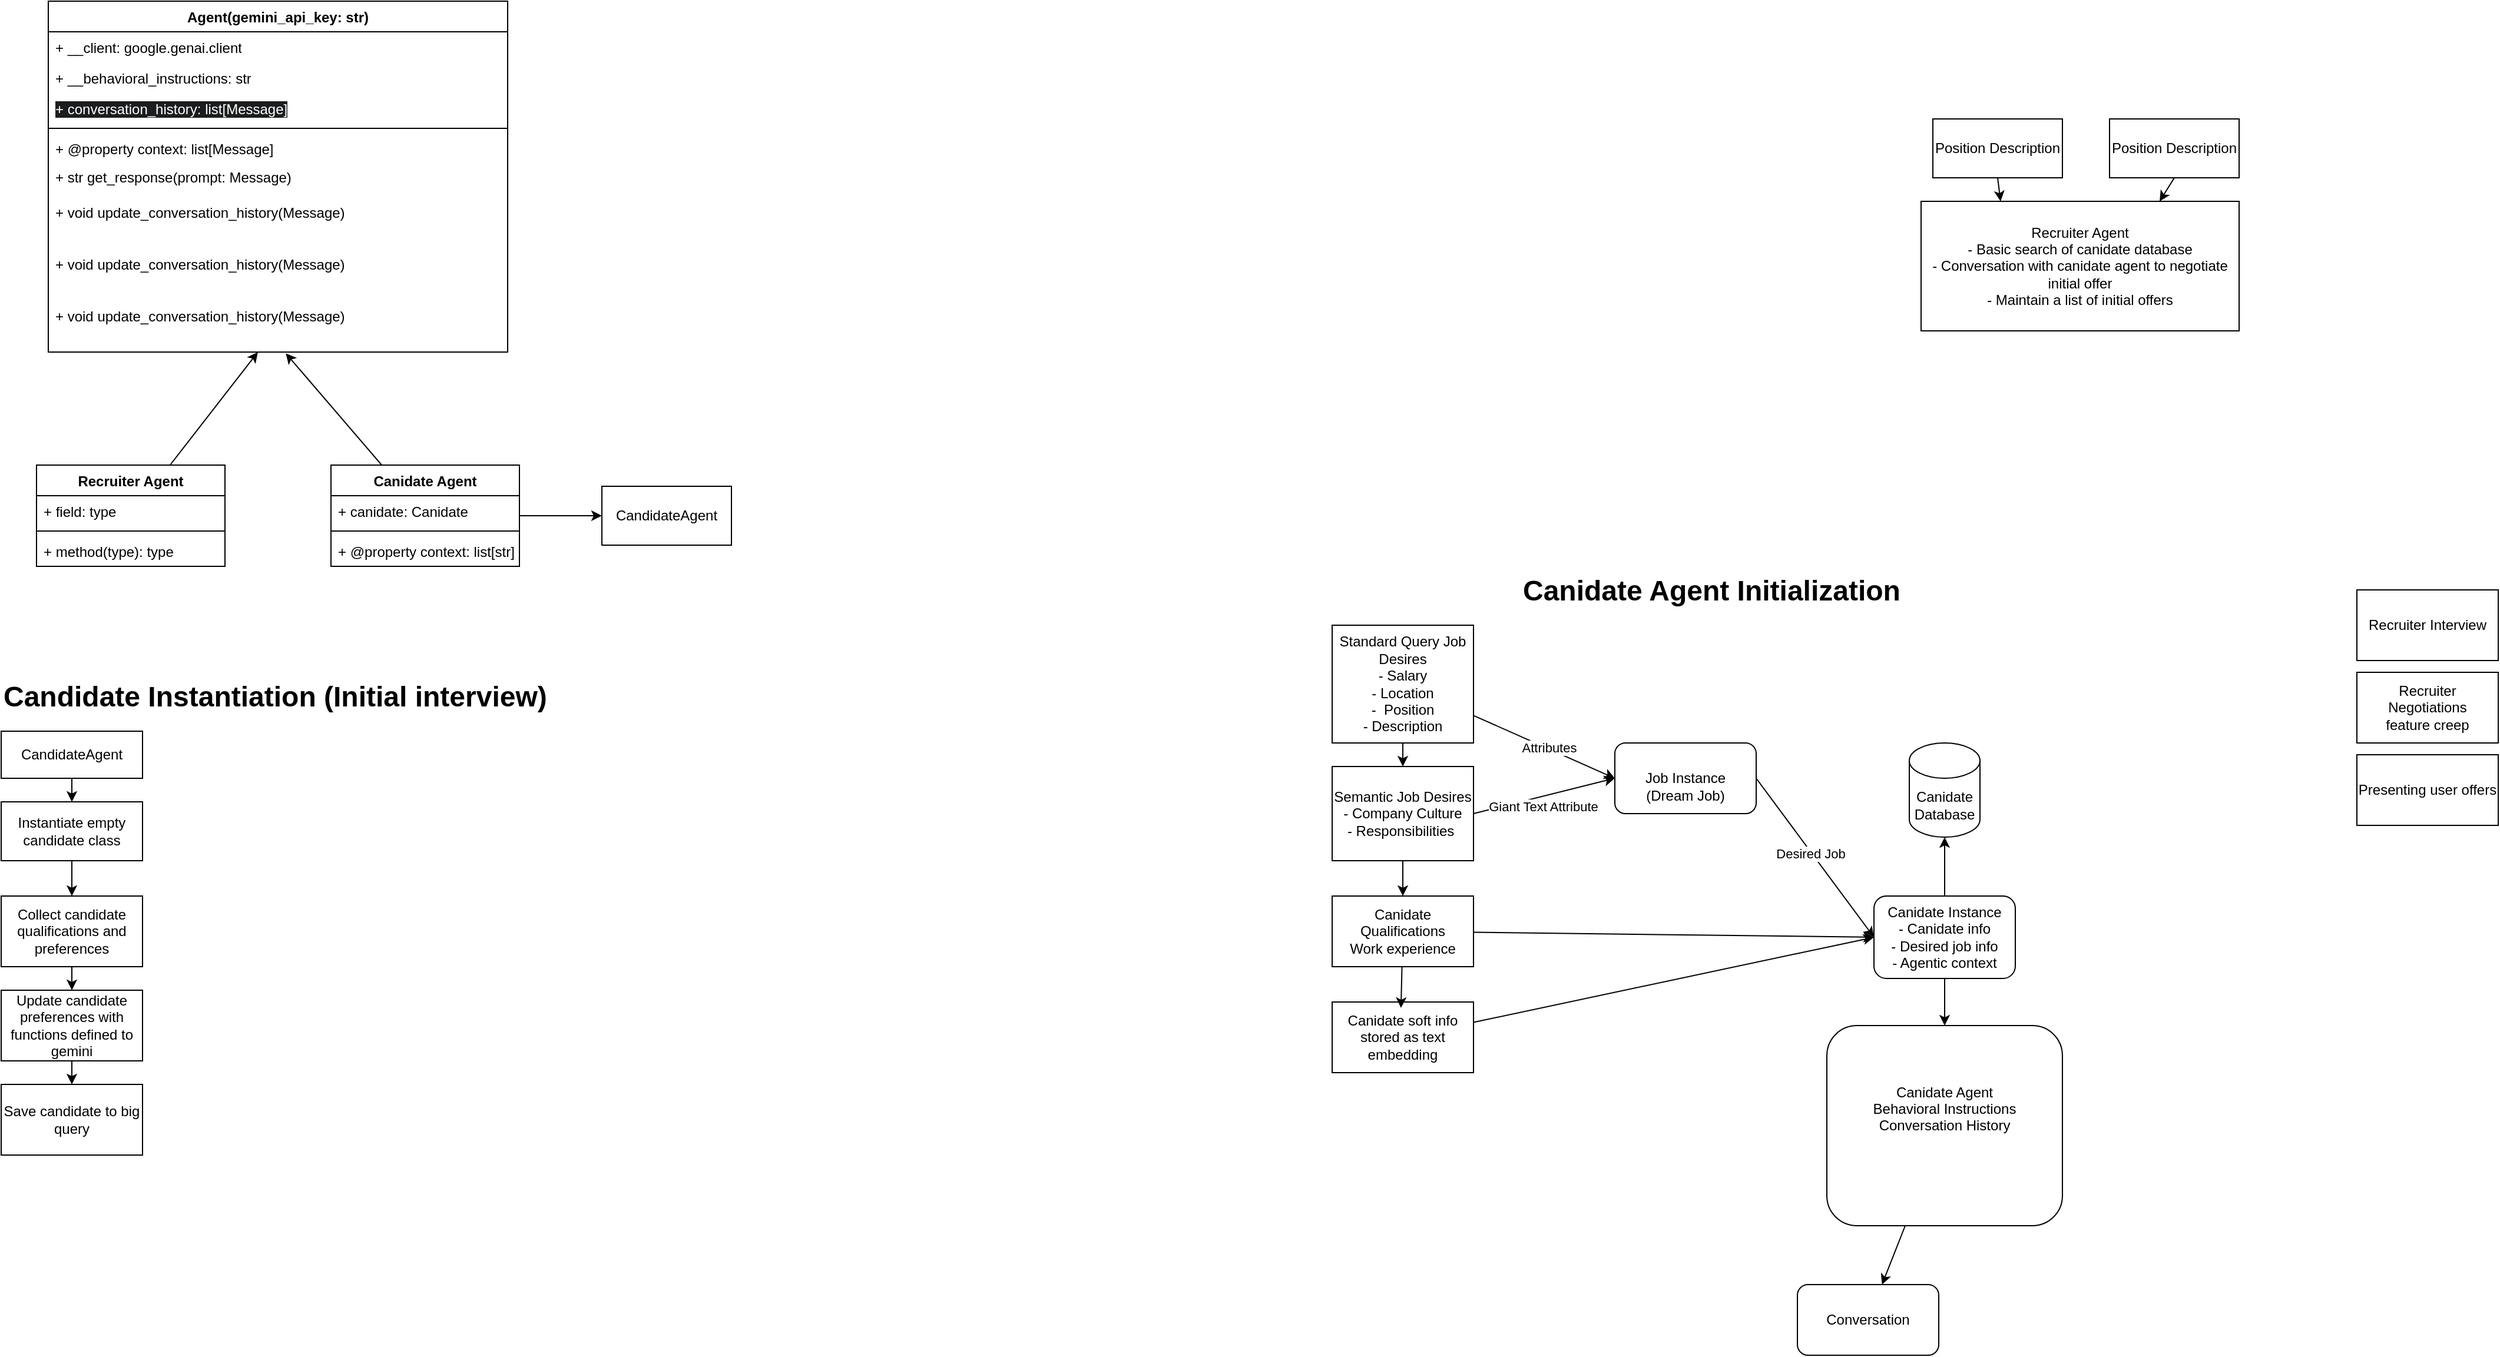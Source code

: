 <mxfile>
    <diagram id="nXNv6R9ZOGS5gi4z82Ms" name="Page-1">
        <mxGraphModel dx="3602" dy="932" grid="1" gridSize="10" guides="1" tooltips="1" connect="1" arrows="1" fold="1" page="1" pageScale="1" pageWidth="850" pageHeight="1100" math="0" shadow="0">
            <root>
                <mxCell id="0"/>
                <mxCell id="1" parent="0"/>
                <mxCell id="15" value="Recruiter Agent&lt;div&gt;- Basic search of canidate database&lt;/div&gt;&lt;div&gt;- Conversation with canidate agent to negotiate initial offer&lt;/div&gt;&lt;div&gt;- Maintain a list of initial offers&lt;/div&gt;" style="whiteSpace=wrap;html=1;" parent="1" vertex="1">
                    <mxGeometry x="810" y="400" width="270" height="110" as="geometry"/>
                </mxCell>
                <mxCell id="18" style="edgeStyle=none;html=1;entryX=0.25;entryY=0;entryDx=0;entryDy=0;exitX=0.5;exitY=1;exitDx=0;exitDy=0;" parent="1" source="20" target="15" edge="1">
                    <mxGeometry relative="1" as="geometry">
                        <mxPoint x="990" y="390" as="targetPoint"/>
                    </mxGeometry>
                </mxCell>
                <mxCell id="21" style="edgeStyle=none;html=1;exitX=0.5;exitY=1;exitDx=0;exitDy=0;entryX=0.75;entryY=0;entryDx=0;entryDy=0;" parent="1" source="19" target="15" edge="1">
                    <mxGeometry relative="1" as="geometry"/>
                </mxCell>
                <mxCell id="19" value="Position Description" style="whiteSpace=wrap;html=1;" parent="1" vertex="1">
                    <mxGeometry x="970" y="330" width="110" height="50" as="geometry"/>
                </mxCell>
                <mxCell id="20" value="Position Description" style="whiteSpace=wrap;html=1;" parent="1" vertex="1">
                    <mxGeometry x="820" y="330" width="110" height="50" as="geometry"/>
                </mxCell>
                <mxCell id="28" value="" style="edgeStyle=none;html=1;entryX=0;entryY=0.5;entryDx=0;entryDy=0;" parent="1" source="25" target="66" edge="1">
                    <mxGeometry relative="1" as="geometry">
                        <mxPoint x="540" y="860" as="targetPoint"/>
                    </mxGeometry>
                </mxCell>
                <mxCell id="49" value="Attributes" style="edgeLabel;html=1;align=center;verticalAlign=middle;resizable=0;points=[];" parent="28" vertex="1" connectable="0">
                    <mxGeometry x="0.053" y="1" relative="1" as="geometry">
                        <mxPoint as="offset"/>
                    </mxGeometry>
                </mxCell>
                <mxCell id="46" value="" style="edgeStyle=none;html=1;" parent="1" source="25" target="45" edge="1">
                    <mxGeometry relative="1" as="geometry"/>
                </mxCell>
                <mxCell id="25" value="Standard Query Job Desires&lt;br&gt;&lt;div&gt;- Salary&lt;/div&gt;&lt;div&gt;- Location&lt;/div&gt;&lt;div&gt;-&amp;nbsp; Position&lt;/div&gt;&lt;div&gt;- Description&lt;/div&gt;" style="whiteSpace=wrap;html=1;" parent="1" vertex="1">
                    <mxGeometry x="310" y="760" width="120" height="100" as="geometry"/>
                </mxCell>
                <mxCell id="60" style="edgeStyle=none;html=1;exitX=1;exitY=0.5;exitDx=0;exitDy=0;entryX=0;entryY=0.5;entryDx=0;entryDy=0;" parent="1" source="66" target="67" edge="1">
                    <mxGeometry relative="1" as="geometry">
                        <mxPoint x="660" y="860" as="sourcePoint"/>
                        <mxPoint x="765.32" y="1026.19" as="targetPoint"/>
                    </mxGeometry>
                </mxCell>
                <mxCell id="62" value="Desired Job" style="edgeLabel;html=1;align=center;verticalAlign=middle;resizable=0;points=[];" parent="60" vertex="1" connectable="0">
                    <mxGeometry x="-0.074" y="-1" relative="1" as="geometry">
                        <mxPoint as="offset"/>
                    </mxGeometry>
                </mxCell>
                <mxCell id="59" value="" style="edgeStyle=none;html=1;entryX=0;entryY=0.5;entryDx=0;entryDy=0;" parent="1" source="29" target="67" edge="1">
                    <mxGeometry relative="1" as="geometry">
                        <mxPoint x="770" y="1024.348" as="targetPoint"/>
                    </mxGeometry>
                </mxCell>
                <mxCell id="29" value="Canidate Qualifications&lt;div&gt;Work experience&lt;/div&gt;" style="whiteSpace=wrap;html=1;" parent="1" vertex="1">
                    <mxGeometry x="310" y="990" width="120" height="60" as="geometry"/>
                </mxCell>
                <mxCell id="68" style="edgeStyle=none;html=1;entryX=0;entryY=0.5;entryDx=0;entryDy=0;" parent="1" source="33" target="67" edge="1">
                    <mxGeometry relative="1" as="geometry"/>
                </mxCell>
                <mxCell id="33" value="Canidate soft info&lt;div&gt;stored as text embedding&lt;/div&gt;" style="whiteSpace=wrap;html=1;" parent="1" vertex="1">
                    <mxGeometry x="310" y="1080" width="120" height="60" as="geometry"/>
                </mxCell>
                <mxCell id="34" style="edgeStyle=none;html=1;entryX=0.487;entryY=0.084;entryDx=0;entryDy=0;entryPerimeter=0;" parent="1" source="29" target="33" edge="1">
                    <mxGeometry relative="1" as="geometry"/>
                </mxCell>
                <mxCell id="38" value="Presenting user offers" style="whiteSpace=wrap;html=1;" parent="1" vertex="1">
                    <mxGeometry x="1180" y="870" width="120" height="60" as="geometry"/>
                </mxCell>
                <mxCell id="40" value="Recruiter Negotiations&lt;div&gt;feature creep&lt;/div&gt;" style="whiteSpace=wrap;html=1;" parent="1" vertex="1">
                    <mxGeometry x="1180" y="800" width="120" height="60" as="geometry"/>
                </mxCell>
                <mxCell id="41" value="Recruiter Interview" style="whiteSpace=wrap;html=1;" parent="1" vertex="1">
                    <mxGeometry x="1180" y="730" width="120" height="60" as="geometry"/>
                </mxCell>
                <mxCell id="47" style="edgeStyle=none;html=1;exitX=1;exitY=0.5;exitDx=0;exitDy=0;entryX=0;entryY=0.5;entryDx=0;entryDy=0;" parent="1" source="45" target="66" edge="1">
                    <mxGeometry relative="1" as="geometry">
                        <mxPoint x="540" y="860" as="targetPoint"/>
                    </mxGeometry>
                </mxCell>
                <mxCell id="48" value="Giant Text Attribute" style="edgeLabel;html=1;align=center;verticalAlign=middle;resizable=0;points=[];" parent="47" vertex="1" connectable="0">
                    <mxGeometry x="-0.117" y="-5" relative="1" as="geometry">
                        <mxPoint x="5" y="2" as="offset"/>
                    </mxGeometry>
                </mxCell>
                <mxCell id="51" style="edgeStyle=none;html=1;exitX=0.5;exitY=1;exitDx=0;exitDy=0;entryX=0.5;entryY=0;entryDx=0;entryDy=0;" parent="1" source="45" target="29" edge="1">
                    <mxGeometry relative="1" as="geometry"/>
                </mxCell>
                <mxCell id="45" value="Semantic Job Desires&lt;div&gt;- Company Culture&lt;/div&gt;&lt;div&gt;- Responsibilities&amp;nbsp;&lt;/div&gt;" style="whiteSpace=wrap;html=1;" parent="1" vertex="1">
                    <mxGeometry x="310" y="880" width="120" height="80" as="geometry"/>
                </mxCell>
                <mxCell id="50" value="Canidate Database" style="shape=cylinder3;whiteSpace=wrap;html=1;boundedLbl=1;backgroundOutline=1;size=15;" parent="1" vertex="1">
                    <mxGeometry x="800" y="860" width="60" height="80" as="geometry"/>
                </mxCell>
                <mxCell id="65" style="edgeStyle=none;html=1;exitX=0.5;exitY=0;exitDx=0;exitDy=0;entryX=0.5;entryY=1;entryDx=0;entryDy=0;entryPerimeter=0;" parent="1" source="67" target="50" edge="1">
                    <mxGeometry relative="1" as="geometry">
                        <mxPoint x="830" y="990" as="sourcePoint"/>
                    </mxGeometry>
                </mxCell>
                <mxCell id="66" value="&lt;div&gt;&lt;br&gt;&lt;/div&gt;Job Instance&lt;div&gt;(Dream Job&lt;span style=&quot;background-color: transparent;&quot;&gt;)&lt;/span&gt;&lt;/div&gt;" style="rounded=1;whiteSpace=wrap;html=1;" parent="1" vertex="1">
                    <mxGeometry x="550" y="860" width="120" height="60" as="geometry"/>
                </mxCell>
                <mxCell id="79" style="edgeStyle=none;html=1;entryX=0.5;entryY=0;entryDx=0;entryDy=0;" parent="1" source="67" target="69" edge="1">
                    <mxGeometry relative="1" as="geometry"/>
                </mxCell>
                <mxCell id="67" value="Canidate Instance&lt;div&gt;&lt;div&gt;- Canidate info&lt;/div&gt;&lt;div&gt;- Desired job info&lt;/div&gt;&lt;div&gt;- Agentic context&lt;/div&gt;&lt;/div&gt;" style="rounded=1;whiteSpace=wrap;html=1;" parent="1" vertex="1">
                    <mxGeometry x="770" y="990" width="120" height="70" as="geometry"/>
                </mxCell>
                <mxCell id="81" value="" style="edgeStyle=none;html=1;" parent="1" source="69" target="80" edge="1">
                    <mxGeometry relative="1" as="geometry"/>
                </mxCell>
                <mxCell id="69" value="Canidate Agent&lt;div&gt;&lt;span style=&quot;background-color: transparent;&quot;&gt;Behavioral Instructions&lt;/span&gt;&lt;div&gt;&lt;div&gt;Conversation History&lt;/div&gt;&lt;div&gt;&lt;br&gt;&lt;/div&gt;&lt;div&gt;&lt;br&gt;&lt;/div&gt;&lt;/div&gt;&lt;/div&gt;" style="rounded=1;whiteSpace=wrap;html=1;" parent="1" vertex="1">
                    <mxGeometry x="730" y="1100" width="200" height="170" as="geometry"/>
                </mxCell>
                <mxCell id="80" value="Conversation" style="whiteSpace=wrap;html=1;rounded=1;" parent="1" vertex="1">
                    <mxGeometry x="705" y="1320" width="120" height="60" as="geometry"/>
                </mxCell>
                <mxCell id="94" value="&lt;h1 style=&quot;margin-top: 0px;&quot;&gt;Canidate Agent Initialization&lt;/h1&gt;" style="text;html=1;whiteSpace=wrap;overflow=hidden;rounded=0;" parent="1" vertex="1">
                    <mxGeometry x="470" y="710" width="350" height="40" as="geometry"/>
                </mxCell>
                <mxCell id="97" value="Agent(gemini_api_key: str)" style="swimlane;fontStyle=1;align=center;verticalAlign=top;childLayout=stackLayout;horizontal=1;startSize=26;horizontalStack=0;resizeParent=1;resizeParentMax=0;resizeLast=0;collapsible=1;marginBottom=0;whiteSpace=wrap;html=1;" parent="1" vertex="1">
                    <mxGeometry x="-780" y="230" width="390" height="298" as="geometry">
                        <mxRectangle x="-500" y="505" width="70" height="30" as="alternateBounds"/>
                    </mxGeometry>
                </mxCell>
                <mxCell id="98" value="+ __client: google.genai.client" style="text;strokeColor=none;fillColor=none;align=left;verticalAlign=top;spacingLeft=4;spacingRight=4;overflow=hidden;rotatable=0;points=[[0,0.5],[1,0.5]];portConstraint=eastwest;whiteSpace=wrap;html=1;" parent="97" vertex="1">
                    <mxGeometry y="26" width="390" height="26" as="geometry"/>
                </mxCell>
                <mxCell id="125" value="+ __behavioral_instructions: str" style="text;strokeColor=none;fillColor=none;align=left;verticalAlign=top;spacingLeft=4;spacingRight=4;overflow=hidden;rotatable=0;points=[[0,0.5],[1,0.5]];portConstraint=eastwest;whiteSpace=wrap;html=1;" parent="97" vertex="1">
                    <mxGeometry y="52" width="390" height="26" as="geometry"/>
                </mxCell>
                <mxCell id="154" value="&lt;span style=&quot;color: rgb(255, 255, 255); font-family: Helvetica; font-size: 12px; font-style: normal; font-variant-ligatures: normal; font-variant-caps: normal; font-weight: 400; letter-spacing: normal; orphans: 2; text-align: left; text-indent: 0px; text-transform: none; widows: 2; word-spacing: 0px; -webkit-text-stroke-width: 0px; white-space: normal; background-color: rgb(27, 29, 30); text-decoration-thickness: initial; text-decoration-style: initial; text-decoration-color: initial; float: none; display: inline !important;&quot;&gt;+ conversation_history: list[Message]&lt;/span&gt;&lt;div&gt;&lt;br/&gt;&lt;/div&gt;" style="text;strokeColor=none;fillColor=none;align=left;verticalAlign=top;spacingLeft=4;spacingRight=4;overflow=hidden;rotatable=0;points=[[0,0.5],[1,0.5]];portConstraint=eastwest;whiteSpace=wrap;html=1;" parent="97" vertex="1">
                    <mxGeometry y="78" width="390" height="26" as="geometry"/>
                </mxCell>
                <mxCell id="99" value="" style="line;strokeWidth=1;fillColor=none;align=left;verticalAlign=middle;spacingTop=-1;spacingLeft=3;spacingRight=3;rotatable=0;labelPosition=right;points=[];portConstraint=eastwest;strokeColor=inherit;" parent="97" vertex="1">
                    <mxGeometry y="104" width="390" height="8" as="geometry"/>
                </mxCell>
                <mxCell id="144" value="+ @property context: list[Message]" style="text;strokeColor=none;fillColor=none;align=left;verticalAlign=top;spacingLeft=4;spacingRight=4;overflow=hidden;rotatable=0;points=[[0,0.5],[1,0.5]];portConstraint=eastwest;whiteSpace=wrap;html=1;" parent="97" vertex="1">
                    <mxGeometry y="112" width="390" height="24" as="geometry"/>
                </mxCell>
                <mxCell id="146" value="+ str get_response(prompt: Message)" style="text;strokeColor=none;fillColor=none;align=left;verticalAlign=top;spacingLeft=4;spacingRight=4;overflow=hidden;rotatable=0;points=[[0,0.5],[1,0.5]];portConstraint=eastwest;whiteSpace=wrap;html=1;" parent="97" vertex="1">
                    <mxGeometry y="136" width="390" height="30" as="geometry"/>
                </mxCell>
                <mxCell id="145" value="+ void update_conversation_history(Message)" style="text;strokeColor=none;fillColor=none;align=left;verticalAlign=top;spacingLeft=4;spacingRight=4;overflow=hidden;rotatable=0;points=[[0,0.5],[1,0.5]];portConstraint=eastwest;whiteSpace=wrap;html=1;" parent="97" vertex="1">
                    <mxGeometry y="166" width="390" height="44" as="geometry"/>
                </mxCell>
                <mxCell id="140" value="+ void update_conversation_history(Message)" style="text;strokeColor=none;fillColor=none;align=left;verticalAlign=top;spacingLeft=4;spacingRight=4;overflow=hidden;rotatable=0;points=[[0,0.5],[1,0.5]];portConstraint=eastwest;whiteSpace=wrap;html=1;" parent="97" vertex="1">
                    <mxGeometry y="210" width="390" height="44" as="geometry"/>
                </mxCell>
                <mxCell id="141" value="+ void update_conversation_history(Message)" style="text;strokeColor=none;fillColor=none;align=left;verticalAlign=top;spacingLeft=4;spacingRight=4;overflow=hidden;rotatable=0;points=[[0,0.5],[1,0.5]];portConstraint=eastwest;whiteSpace=wrap;html=1;" parent="97" vertex="1">
                    <mxGeometry y="254" width="390" height="44" as="geometry"/>
                </mxCell>
                <mxCell id="148" style="edgeStyle=none;html=1;" parent="1" source="104" target="141" edge="1">
                    <mxGeometry relative="1" as="geometry"/>
                </mxCell>
                <mxCell id="104" value="Recruiter Agent&lt;div&gt;&lt;br&gt;&lt;/div&gt;" style="swimlane;fontStyle=1;align=center;verticalAlign=top;childLayout=stackLayout;horizontal=1;startSize=26;horizontalStack=0;resizeParent=1;resizeParentMax=0;resizeLast=0;collapsible=1;marginBottom=0;whiteSpace=wrap;html=1;" parent="1" vertex="1">
                    <mxGeometry x="-790" y="624" width="160" height="86" as="geometry"/>
                </mxCell>
                <mxCell id="105" value="+ field: type" style="text;strokeColor=none;fillColor=none;align=left;verticalAlign=top;spacingLeft=4;spacingRight=4;overflow=hidden;rotatable=0;points=[[0,0.5],[1,0.5]];portConstraint=eastwest;whiteSpace=wrap;html=1;" parent="104" vertex="1">
                    <mxGeometry y="26" width="160" height="26" as="geometry"/>
                </mxCell>
                <mxCell id="106" value="" style="line;strokeWidth=1;fillColor=none;align=left;verticalAlign=middle;spacingTop=-1;spacingLeft=3;spacingRight=3;rotatable=0;labelPosition=right;points=[];portConstraint=eastwest;strokeColor=inherit;" parent="104" vertex="1">
                    <mxGeometry y="52" width="160" height="8" as="geometry"/>
                </mxCell>
                <mxCell id="107" value="+ method(type): type" style="text;strokeColor=none;fillColor=none;align=left;verticalAlign=top;spacingLeft=4;spacingRight=4;overflow=hidden;rotatable=0;points=[[0,0.5],[1,0.5]];portConstraint=eastwest;whiteSpace=wrap;html=1;" parent="104" vertex="1">
                    <mxGeometry y="60" width="160" height="26" as="geometry"/>
                </mxCell>
                <mxCell id="150" style="edgeStyle=none;html=1;exitX=1;exitY=0.5;exitDx=0;exitDy=0;entryX=0;entryY=0.5;entryDx=0;entryDy=0;" parent="1" source="108" target="149" edge="1">
                    <mxGeometry relative="1" as="geometry"/>
                </mxCell>
                <mxCell id="108" value="Canidate Agent" style="swimlane;fontStyle=1;align=center;verticalAlign=top;childLayout=stackLayout;horizontal=1;startSize=26;horizontalStack=0;resizeParent=1;resizeParentMax=0;resizeLast=0;collapsible=1;marginBottom=0;whiteSpace=wrap;html=1;" parent="1" vertex="1">
                    <mxGeometry x="-540" y="624" width="160" height="86" as="geometry"/>
                </mxCell>
                <mxCell id="109" value="+ canidate: Canidate" style="text;strokeColor=none;fillColor=none;align=left;verticalAlign=top;spacingLeft=4;spacingRight=4;overflow=hidden;rotatable=0;points=[[0,0.5],[1,0.5]];portConstraint=eastwest;whiteSpace=wrap;html=1;" parent="108" vertex="1">
                    <mxGeometry y="26" width="160" height="26" as="geometry"/>
                </mxCell>
                <mxCell id="110" value="" style="line;strokeWidth=1;fillColor=none;align=left;verticalAlign=middle;spacingTop=-1;spacingLeft=3;spacingRight=3;rotatable=0;labelPosition=right;points=[];portConstraint=eastwest;strokeColor=inherit;" parent="108" vertex="1">
                    <mxGeometry y="52" width="160" height="8" as="geometry"/>
                </mxCell>
                <mxCell id="111" value="+ @property context: list[str]" style="text;strokeColor=none;fillColor=none;align=left;verticalAlign=top;spacingLeft=4;spacingRight=4;overflow=hidden;rotatable=0;points=[[0,0.5],[1,0.5]];portConstraint=eastwest;whiteSpace=wrap;html=1;" parent="108" vertex="1">
                    <mxGeometry y="60" width="160" height="26" as="geometry"/>
                </mxCell>
                <mxCell id="147" style="edgeStyle=none;html=1;entryX=0.517;entryY=1.024;entryDx=0;entryDy=0;entryPerimeter=0;" parent="1" source="108" target="141" edge="1">
                    <mxGeometry relative="1" as="geometry"/>
                </mxCell>
                <mxCell id="149" value="CandidateAgent" style="html=1;whiteSpace=wrap;" parent="1" vertex="1">
                    <mxGeometry x="-310" y="642" width="110" height="50" as="geometry"/>
                </mxCell>
                <mxCell id="155" value="&lt;h1 style=&quot;margin-top: 0px;&quot;&gt;Candidate Instantiation (Initial interview)&lt;/h1&gt;" style="text;html=1;whiteSpace=wrap;overflow=hidden;rounded=0;" vertex="1" parent="1">
                    <mxGeometry x="-820" y="800" width="490" height="40" as="geometry"/>
                </mxCell>
                <mxCell id="160" style="edgeStyle=none;html=1;exitX=0.5;exitY=1;exitDx=0;exitDy=0;" edge="1" parent="1" source="156" target="161">
                    <mxGeometry relative="1" as="geometry">
                        <mxPoint x="-760" y="920" as="targetPoint"/>
                    </mxGeometry>
                </mxCell>
                <mxCell id="156" value="CandidateAgent" style="whiteSpace=wrap;html=1;" vertex="1" parent="1">
                    <mxGeometry x="-820" y="850" width="120" height="40" as="geometry"/>
                </mxCell>
                <mxCell id="165" value="" style="edgeStyle=none;html=1;" edge="1" parent="1" source="157" target="164">
                    <mxGeometry relative="1" as="geometry"/>
                </mxCell>
                <mxCell id="157" value="Collect candidate qualifications and preferences" style="whiteSpace=wrap;html=1;" vertex="1" parent="1">
                    <mxGeometry x="-820" y="990" width="120" height="60" as="geometry"/>
                </mxCell>
                <mxCell id="163" style="edgeStyle=none;html=1;exitX=0.5;exitY=1;exitDx=0;exitDy=0;entryX=0.5;entryY=0;entryDx=0;entryDy=0;" edge="1" parent="1" source="161" target="157">
                    <mxGeometry relative="1" as="geometry"/>
                </mxCell>
                <mxCell id="161" value="Instantiate empty candidate class" style="rounded=0;whiteSpace=wrap;html=1;" vertex="1" parent="1">
                    <mxGeometry x="-820" y="910" width="120" height="50" as="geometry"/>
                </mxCell>
                <mxCell id="167" value="" style="edgeStyle=none;html=1;" edge="1" parent="1" source="164" target="166">
                    <mxGeometry relative="1" as="geometry"/>
                </mxCell>
                <mxCell id="164" value="Update candidate preferences with functions defined to gemini" style="whiteSpace=wrap;html=1;" vertex="1" parent="1">
                    <mxGeometry x="-820" y="1070" width="120" height="60" as="geometry"/>
                </mxCell>
                <mxCell id="166" value="Save candidate to big query" style="whiteSpace=wrap;html=1;" vertex="1" parent="1">
                    <mxGeometry x="-820" y="1150" width="120" height="60" as="geometry"/>
                </mxCell>
            </root>
        </mxGraphModel>
    </diagram>
</mxfile>